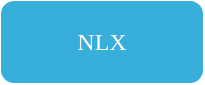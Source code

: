 <mxfile version="10.8.0" type="github"><diagram id="s8c43KE-b6XAUhEVfrND" name="Page-1"><mxGraphModel dx="1609" dy="1015" grid="1" gridSize="10" guides="1" tooltips="1" connect="1" arrows="1" fold="1" page="1" pageScale="1" pageWidth="827" pageHeight="1169" math="0" shadow="0"><root><mxCell id="0"/><mxCell id="1" parent="0"/><mxCell id="Vg7WH5ZaRLkoKDTZcfIj-1" value="&lt;font style=&quot;vertical-align: inherit&quot;&gt;&lt;font style=&quot;vertical-align: inherit&quot;&gt;NLX&lt;/font&gt;&lt;/font&gt;" style="rounded=1;whiteSpace=wrap;html=1;fontFamily=source sans pro;fontColor=#FFFFFF;fillColor=#38AEDA;strokeColor=#38AEDA;" vertex="1" parent="1"><mxGeometry x="350" y="140" width="100" height="40" as="geometry"/></mxCell></root></mxGraphModel></diagram></mxfile>